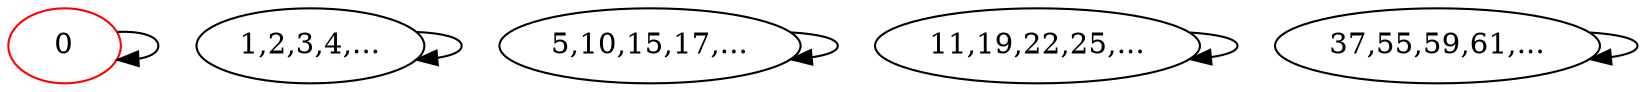 digraph G {
0[label="0", color="red", bgcolor="red"];
1[label="1,2,3,4,...", color="black", bgcolor="lightgrey"];
2[label="5,10,15,17,...", color="black", bgcolor="lightgrey"];
3[label="11,19,22,25,...", color="black", bgcolor="lightgrey"];
4[label="37,55,59,61,...", color="black", bgcolor="lightgrey"];
0->0 ;
1->1 ;
2->2 ;
3->3 ;
4->4 ;
}
